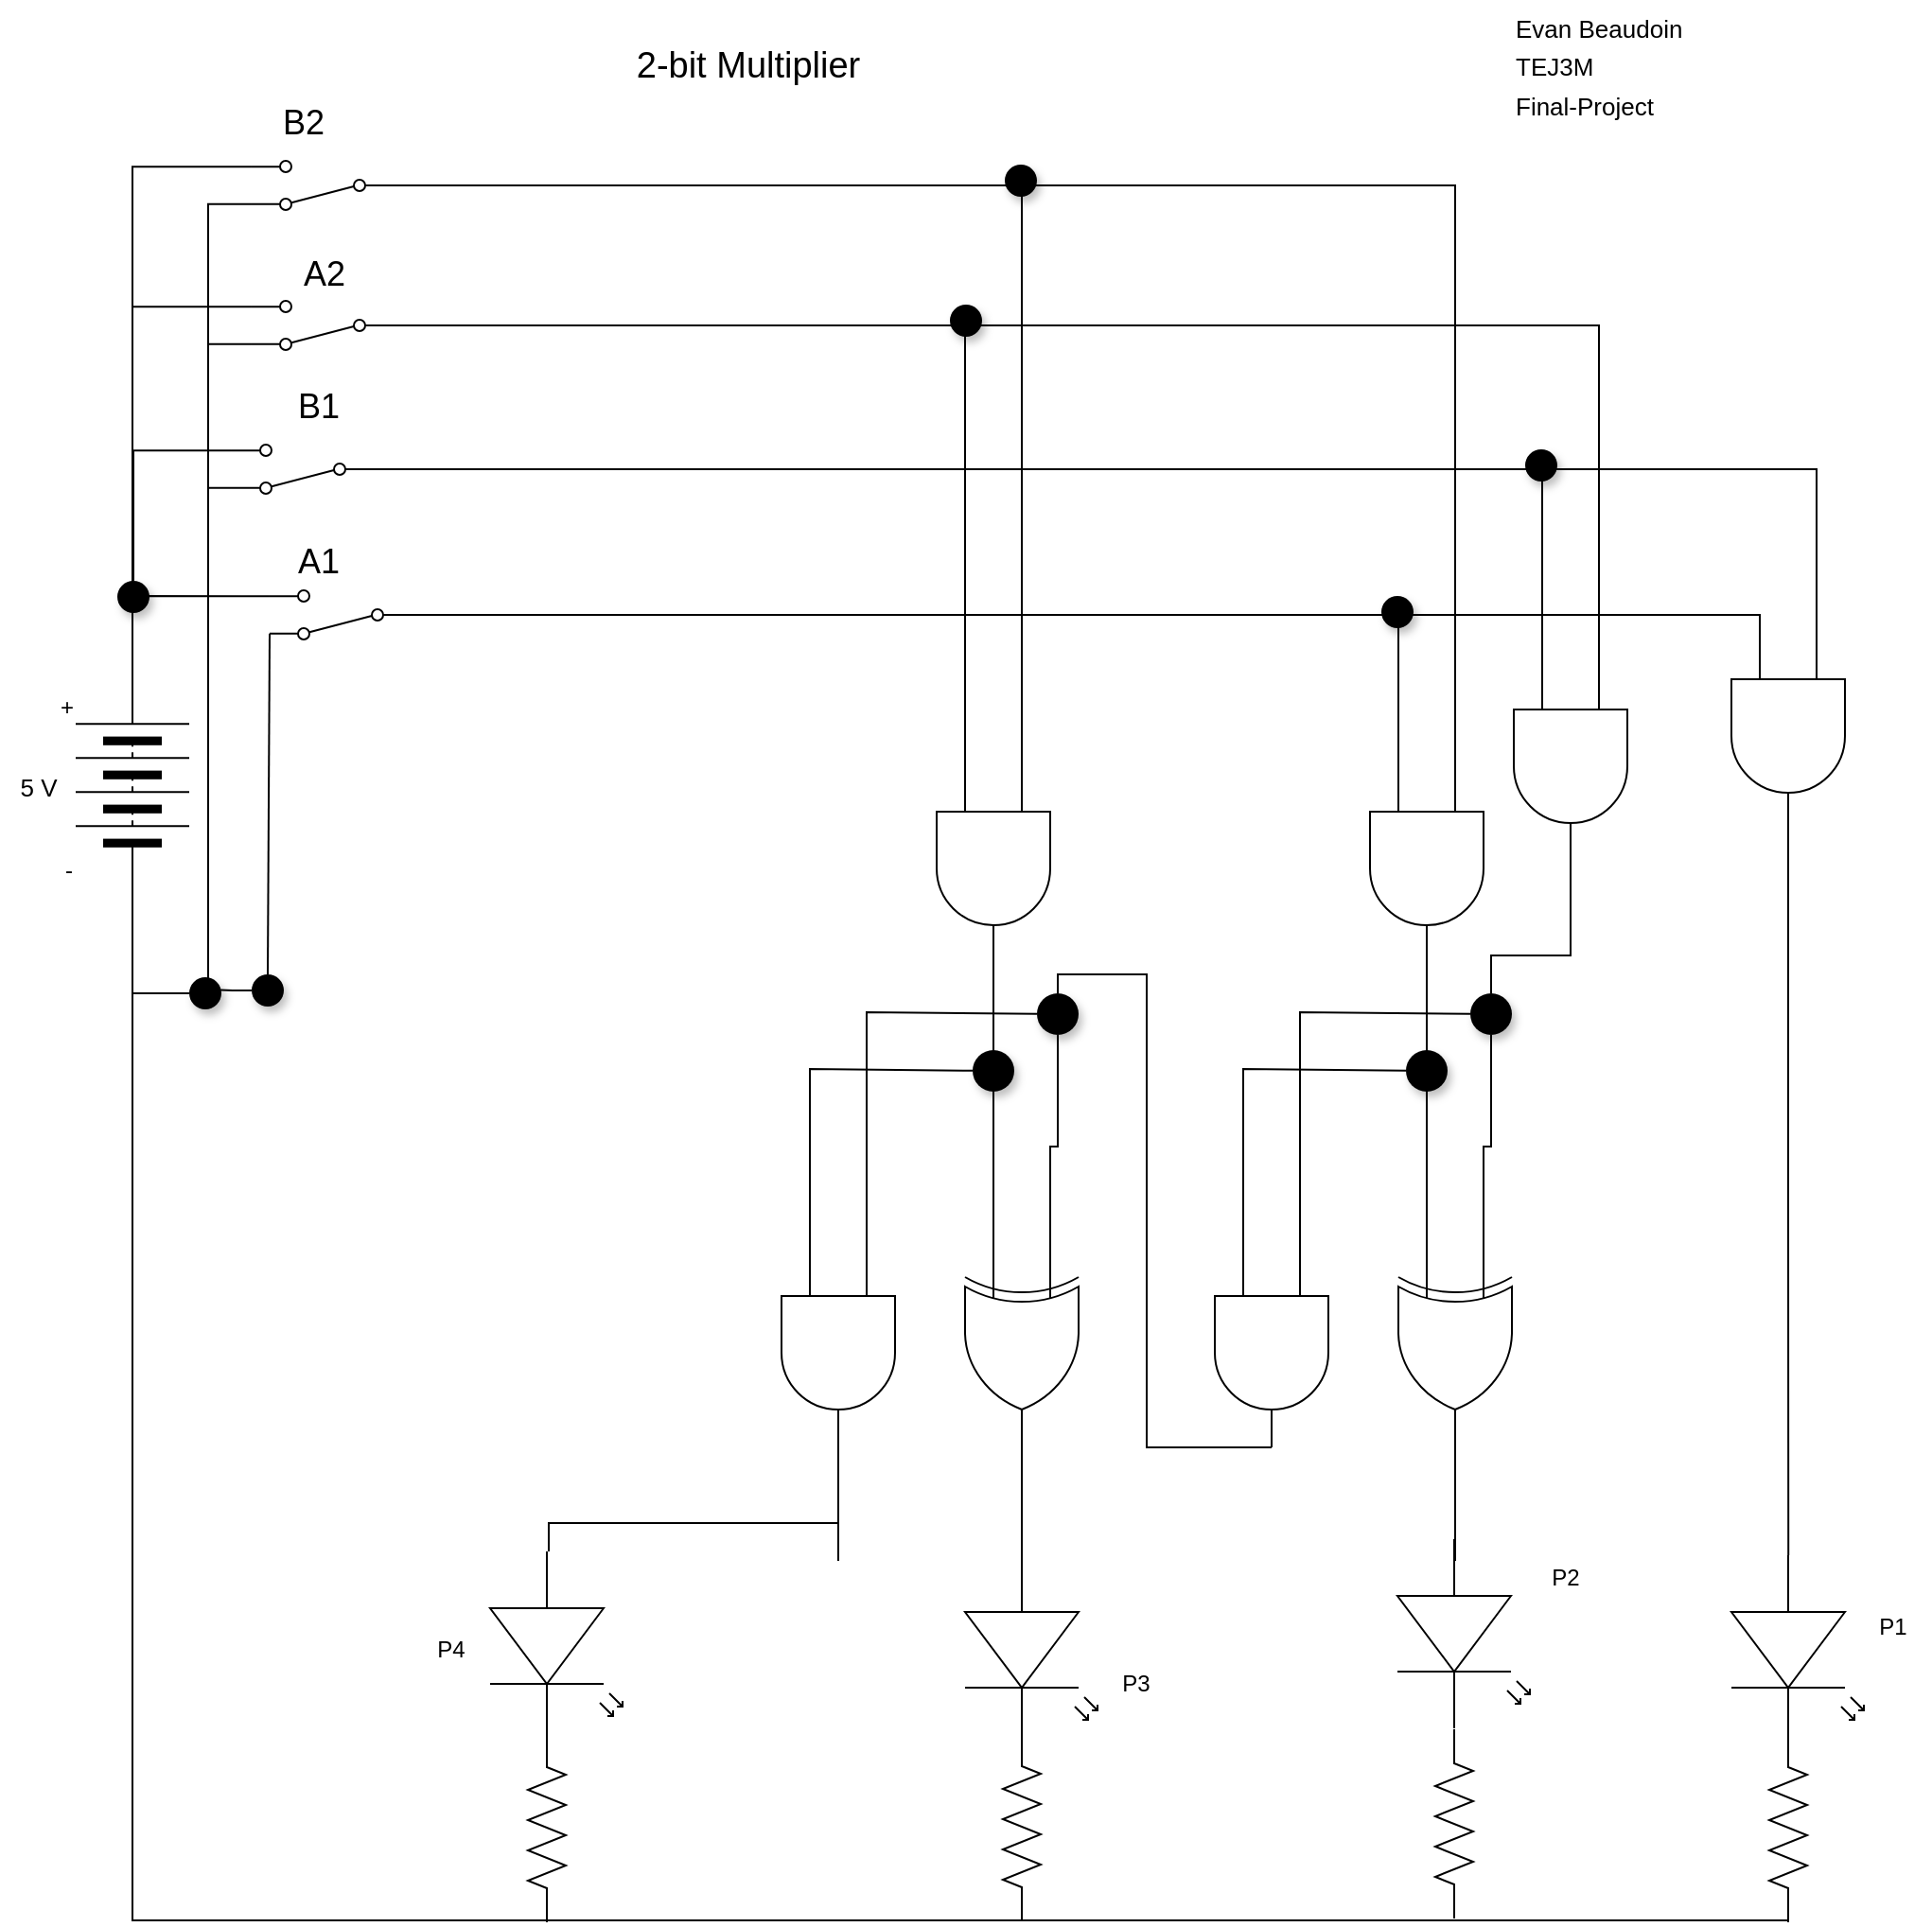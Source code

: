 <mxfile>
    <diagram id="qRXeNPkk8Y6__a-Ykwp_" name="Page-1">
        <mxGraphModel dx="1540" dy="1959" grid="1" gridSize="10" guides="1" tooltips="1" connect="1" arrows="1" fold="1" page="1" pageScale="1" pageWidth="827" pageHeight="1169" math="0" shadow="0">
            <root>
                <mxCell id="0"/>
                <mxCell id="1" parent="0"/>
                <mxCell id="38" style="html=1;exitX=1;exitY=0.5;exitDx=0;exitDy=0;endArrow=none;endFill=0;rounded=0;entryX=1;entryY=0.88;entryDx=0;entryDy=0;" parent="1" source="40" target="49" edge="1">
                    <mxGeometry relative="1" as="geometry">
                        <mxPoint x="160" y="210" as="targetPoint"/>
                        <Array as="points">
                            <mxPoint x="120" y="190"/>
                        </Array>
                    </mxGeometry>
                </mxCell>
                <mxCell id="91" style="edgeStyle=orthogonalEdgeStyle;rounded=0;html=1;entryX=1;entryY=0.88;entryDx=0;entryDy=0;fontSize=18;endArrow=none;endFill=0;" parent="1" source="40" target="87" edge="1">
                    <mxGeometry relative="1" as="geometry">
                        <Array as="points">
                            <mxPoint x="120" y="37"/>
                        </Array>
                    </mxGeometry>
                </mxCell>
                <mxCell id="92" style="edgeStyle=orthogonalEdgeStyle;rounded=0;html=1;entryX=1;entryY=0.88;entryDx=0;entryDy=0;fontSize=18;endArrow=none;endFill=0;" parent="1" source="40" target="88" edge="1">
                    <mxGeometry relative="1" as="geometry">
                        <Array as="points">
                            <mxPoint x="120" y="-37"/>
                        </Array>
                    </mxGeometry>
                </mxCell>
                <mxCell id="40" value="" style="pointerEvents=1;verticalLabelPosition=bottom;shadow=0;dashed=0;align=center;html=1;verticalAlign=top;shape=mxgraph.electrical.miscellaneous.batteryStack;rotation=-90;" parent="1" vertex="1">
                    <mxGeometry x="70" y="260" width="100" height="60" as="geometry"/>
                </mxCell>
                <mxCell id="41" value="+" style="text;html=1;align=center;verticalAlign=middle;resizable=0;points=[];autosize=1;strokeColor=none;fillColor=none;" parent="1" vertex="1">
                    <mxGeometry x="70" y="234" width="30" height="30" as="geometry"/>
                </mxCell>
                <mxCell id="42" value="-" style="text;html=1;align=center;verticalAlign=middle;resizable=0;points=[];autosize=1;strokeColor=none;fillColor=none;" parent="1" vertex="1">
                    <mxGeometry x="71" y="320" width="30" height="30" as="geometry"/>
                </mxCell>
                <mxCell id="44" value="" style="verticalLabelPosition=bottom;shadow=0;dashed=0;align=center;html=1;verticalAlign=top;shape=mxgraph.electrical.opto_electronics.led_2;pointerEvents=1;fontFamily=Helvetica;fontSize=11;fontColor=default;rotation=90;" parent="1" vertex="1">
                    <mxGeometry x="294" y="710" width="100" height="70" as="geometry"/>
                </mxCell>
                <mxCell id="46" value="&lt;font style=&quot;font-size: 13px;&quot;&gt;Evan Beaudoin&lt;br style=&quot;&quot;&gt;TEJ3M&lt;br&gt;Final-Project&lt;/font&gt;" style="text;html=1;align=left;verticalAlign=middle;resizable=0;points=[];autosize=1;strokeColor=none;fillColor=none;fontSize=17;fontFamily=Helvetica;fontColor=default;" parent="1" vertex="1">
                    <mxGeometry x="849" y="-125" width="110" height="70" as="geometry"/>
                </mxCell>
                <mxCell id="47" style="edgeStyle=none;rounded=0;html=1;exitX=1;exitY=0.12;exitDx=0;exitDy=0;endArrow=none;endFill=0;entryX=0.5;entryY=0;entryDx=0;entryDy=0;" parent="1" source="49" target="62" edge="1">
                    <mxGeometry relative="1" as="geometry">
                        <mxPoint x="200" y="390" as="targetPoint"/>
                    </mxGeometry>
                </mxCell>
                <mxCell id="49" value="" style="shape=mxgraph.electrical.electro-mechanical.twoWaySwitch;aspect=fixed;elSwitchState=2;rotation=-180;" parent="1" vertex="1">
                    <mxGeometry x="192.5" y="187" width="75" height="26" as="geometry"/>
                </mxCell>
                <mxCell id="52" value="2-bit Multiplier" style="text;html=1;align=center;verticalAlign=middle;resizable=0;points=[];autosize=1;strokeColor=none;fillColor=none;fontSize=19;" parent="1" vertex="1">
                    <mxGeometry x="375" y="-110" width="140" height="40" as="geometry"/>
                </mxCell>
                <mxCell id="53" value="&lt;font style=&quot;font-size: 18px;&quot;&gt;A1&lt;/font&gt;" style="text;html=1;align=center;verticalAlign=middle;resizable=0;points=[];autosize=1;strokeColor=none;fillColor=none;fontSize=11;fontFamily=Helvetica;fontColor=default;" parent="1" vertex="1">
                    <mxGeometry x="192.5" y="152" width="50" height="40" as="geometry"/>
                </mxCell>
                <mxCell id="54" value="5 V" style="text;html=1;align=center;verticalAlign=middle;resizable=0;points=[];autosize=1;strokeColor=none;fillColor=none;fontSize=13;" parent="1" vertex="1">
                    <mxGeometry x="50" y="276" width="40" height="30" as="geometry"/>
                </mxCell>
                <mxCell id="55" style="edgeStyle=orthogonalEdgeStyle;html=1;entryX=1;entryY=0.88;entryDx=0;entryDy=0;rounded=0;endArrow=none;endFill=0;" parent="1" source="56" target="60" edge="1">
                    <mxGeometry relative="1" as="geometry">
                        <Array as="points">
                            <mxPoint x="121" y="113"/>
                        </Array>
                    </mxGeometry>
                </mxCell>
                <mxCell id="56" value="" style="ellipse;whiteSpace=wrap;html=1;aspect=fixed;fontFamily=Helvetica;fontSize=11;fillColor=#000000;fontColor=#ffffff;strokeColor=none;fillStyle=solid;shadow=1;" parent="1" vertex="1">
                    <mxGeometry x="112" y="182" width="17" height="17" as="geometry"/>
                </mxCell>
                <mxCell id="57" value="" style="pointerEvents=1;verticalLabelPosition=bottom;shadow=0;dashed=0;align=center;html=1;verticalAlign=top;shape=mxgraph.electrical.resistors.resistor_2;rotation=-90;" parent="1" vertex="1">
                    <mxGeometry x="289" y="831" width="100" height="20" as="geometry"/>
                </mxCell>
                <mxCell id="58" style="edgeStyle=orthogonalEdgeStyle;rounded=0;html=1;exitX=1;exitY=0.12;exitDx=0;exitDy=0;endArrow=none;endFill=0;" parent="1" source="60" edge="1">
                    <mxGeometry relative="1" as="geometry">
                        <mxPoint x="160" y="400" as="targetPoint"/>
                        <Array as="points">
                            <mxPoint x="160" y="133"/>
                        </Array>
                    </mxGeometry>
                </mxCell>
                <mxCell id="60" value="" style="shape=mxgraph.electrical.electro-mechanical.twoWaySwitch;aspect=fixed;elSwitchState=2;rotation=-180;" parent="1" vertex="1">
                    <mxGeometry x="172.5" y="110" width="75" height="26" as="geometry"/>
                </mxCell>
                <mxCell id="81" style="edgeStyle=orthogonalEdgeStyle;rounded=0;html=1;entryX=0.974;entryY=0.395;entryDx=0;entryDy=0;entryPerimeter=0;endArrow=none;endFill=0;" parent="1" source="62" target="64" edge="1">
                    <mxGeometry relative="1" as="geometry"/>
                </mxCell>
                <mxCell id="62" value="" style="ellipse;whiteSpace=wrap;html=1;aspect=fixed;fontFamily=Helvetica;fontSize=11;fillColor=#000000;fontColor=#ffffff;strokeColor=none;fillStyle=solid;shadow=1;" parent="1" vertex="1">
                    <mxGeometry x="183" y="390" width="17" height="17" as="geometry"/>
                </mxCell>
                <mxCell id="63" value="" style="edgeStyle=orthogonalEdgeStyle;rounded=0;html=1;entryX=0;entryY=0.5;entryDx=0;entryDy=0;entryPerimeter=0;endArrow=none;endFill=0;" parent="1" source="40" target="64" edge="1">
                    <mxGeometry relative="1" as="geometry">
                        <mxPoint x="120.016" y="340" as="sourcePoint"/>
                        <mxPoint x="220" y="400" as="targetPoint"/>
                        <Array as="points"/>
                    </mxGeometry>
                </mxCell>
                <mxCell id="89" style="edgeStyle=orthogonalEdgeStyle;rounded=0;html=1;entryX=1;entryY=0.12;entryDx=0;entryDy=0;fontSize=18;endArrow=none;endFill=0;" parent="1" source="64" target="87" edge="1">
                    <mxGeometry relative="1" as="geometry">
                        <Array as="points">
                            <mxPoint x="160" y="57"/>
                        </Array>
                    </mxGeometry>
                </mxCell>
                <mxCell id="90" style="edgeStyle=orthogonalEdgeStyle;rounded=0;html=1;entryX=1;entryY=0.12;entryDx=0;entryDy=0;fontSize=18;endArrow=none;endFill=0;" parent="1" source="64" target="88" edge="1">
                    <mxGeometry relative="1" as="geometry">
                        <Array as="points">
                            <mxPoint x="160" y="-17"/>
                        </Array>
                    </mxGeometry>
                </mxCell>
                <mxCell id="64" value="" style="ellipse;whiteSpace=wrap;html=1;aspect=fixed;fontFamily=Helvetica;fontSize=11;fillColor=#000000;fontColor=#ffffff;strokeColor=none;fillStyle=solid;shadow=1;" parent="1" vertex="1">
                    <mxGeometry x="150" y="391.5" width="17" height="17" as="geometry"/>
                </mxCell>
                <mxCell id="82" style="edgeStyle=orthogonalEdgeStyle;rounded=0;html=1;entryX=0;entryY=0.57;entryDx=0;entryDy=0;entryPerimeter=0;endArrow=none;endFill=0;" parent="1" source="65" target="72" edge="1">
                    <mxGeometry relative="1" as="geometry"/>
                </mxCell>
                <mxCell id="83" style="edgeStyle=orthogonalEdgeStyle;rounded=0;html=1;exitX=0;exitY=0.75;exitDx=0;exitDy=0;exitPerimeter=0;entryX=0;entryY=0.5;entryDx=0;entryDy=0;endArrow=none;endFill=0;" parent="1" source="65" target="49" edge="1">
                    <mxGeometry relative="1" as="geometry">
                        <Array as="points">
                            <mxPoint x="980" y="200"/>
                        </Array>
                    </mxGeometry>
                </mxCell>
                <mxCell id="84" style="edgeStyle=orthogonalEdgeStyle;rounded=0;html=1;exitX=0;exitY=0.25;exitDx=0;exitDy=0;exitPerimeter=0;entryX=0;entryY=0.5;entryDx=0;entryDy=0;endArrow=none;endFill=0;" parent="1" source="65" target="60" edge="1">
                    <mxGeometry relative="1" as="geometry">
                        <Array as="points">
                            <mxPoint x="1010" y="123"/>
                        </Array>
                    </mxGeometry>
                </mxCell>
                <mxCell id="65" value="" style="verticalLabelPosition=bottom;shadow=0;dashed=0;align=center;html=1;verticalAlign=top;shape=mxgraph.electrical.logic_gates.logic_gate;operation=and;rotation=90;" parent="1" vertex="1">
                    <mxGeometry x="945" y="234" width="100" height="60" as="geometry"/>
                </mxCell>
                <mxCell id="67" value="P4" style="text;html=1;align=center;verticalAlign=middle;resizable=0;points=[];autosize=1;strokeColor=none;fillColor=none;" parent="1" vertex="1">
                    <mxGeometry x="267.5" y="732" width="40" height="30" as="geometry"/>
                </mxCell>
                <mxCell id="68" value="" style="verticalLabelPosition=bottom;shadow=0;dashed=0;align=center;html=1;verticalAlign=top;shape=mxgraph.electrical.opto_electronics.led_2;pointerEvents=1;fontFamily=Helvetica;fontSize=11;fontColor=default;rotation=90;" parent="1" vertex="1">
                    <mxGeometry x="545" y="712" width="100" height="70" as="geometry"/>
                </mxCell>
                <mxCell id="69" value="" style="pointerEvents=1;verticalLabelPosition=bottom;shadow=0;dashed=0;align=center;html=1;verticalAlign=top;shape=mxgraph.electrical.resistors.resistor_2;rotation=-90;" parent="1" vertex="1">
                    <mxGeometry x="540" y="830.5" width="100" height="20" as="geometry"/>
                </mxCell>
                <mxCell id="70" value="" style="verticalLabelPosition=bottom;shadow=0;dashed=0;align=center;html=1;verticalAlign=top;shape=mxgraph.electrical.opto_electronics.led_2;pointerEvents=1;fontFamily=Helvetica;fontSize=11;fontColor=default;rotation=90;" parent="1" vertex="1">
                    <mxGeometry x="773.5" y="703.5" width="100" height="70" as="geometry"/>
                </mxCell>
                <mxCell id="116" style="edgeStyle=none;html=1;" edge="1" parent="1" source="71" target="70">
                    <mxGeometry relative="1" as="geometry"/>
                </mxCell>
                <mxCell id="71" value="" style="pointerEvents=1;verticalLabelPosition=bottom;shadow=0;dashed=0;align=center;html=1;verticalAlign=top;shape=mxgraph.electrical.resistors.resistor_2;rotation=-90;" parent="1" vertex="1">
                    <mxGeometry x="768.5" y="829" width="100" height="20" as="geometry"/>
                </mxCell>
                <mxCell id="72" value="" style="verticalLabelPosition=bottom;shadow=0;dashed=0;align=center;html=1;verticalAlign=top;shape=mxgraph.electrical.opto_electronics.led_2;pointerEvents=1;fontFamily=Helvetica;fontSize=11;fontColor=default;rotation=90;" parent="1" vertex="1">
                    <mxGeometry x="950" y="712" width="100" height="70" as="geometry"/>
                </mxCell>
                <mxCell id="150" style="edgeStyle=orthogonalEdgeStyle;rounded=0;html=1;entryX=0;entryY=0.5;entryDx=0;entryDy=0;endArrow=none;endFill=0;" edge="1" parent="1" source="73" target="40">
                    <mxGeometry relative="1" as="geometry">
                        <Array as="points">
                            <mxPoint x="995" y="890"/>
                            <mxPoint x="120" y="890"/>
                        </Array>
                    </mxGeometry>
                </mxCell>
                <mxCell id="73" value="" style="pointerEvents=1;verticalLabelPosition=bottom;shadow=0;dashed=0;align=center;html=1;verticalAlign=top;shape=mxgraph.electrical.resistors.resistor_2;rotation=-90;" parent="1" vertex="1">
                    <mxGeometry x="945" y="831" width="100" height="20" as="geometry"/>
                </mxCell>
                <mxCell id="77" value="P3" style="text;html=1;align=center;verticalAlign=middle;resizable=0;points=[];autosize=1;strokeColor=none;fillColor=none;" parent="1" vertex="1">
                    <mxGeometry x="630" y="750" width="40" height="30" as="geometry"/>
                </mxCell>
                <mxCell id="78" value="P2" style="text;html=1;align=center;verticalAlign=middle;resizable=0;points=[];autosize=1;strokeColor=none;fillColor=none;" parent="1" vertex="1">
                    <mxGeometry x="857" y="694" width="40" height="30" as="geometry"/>
                </mxCell>
                <mxCell id="79" value="P1" style="text;html=1;align=center;verticalAlign=middle;resizable=0;points=[];autosize=1;strokeColor=none;fillColor=none;" parent="1" vertex="1">
                    <mxGeometry x="1030" y="720" width="40" height="30" as="geometry"/>
                </mxCell>
                <mxCell id="85" value="&lt;font style=&quot;font-size: 18px;&quot;&gt;B1&lt;/font&gt;" style="text;html=1;align=center;verticalAlign=middle;resizable=0;points=[];autosize=1;strokeColor=none;fillColor=none;fontSize=11;fontFamily=Helvetica;fontColor=default;" parent="1" vertex="1">
                    <mxGeometry x="192.5" y="70" width="50" height="40" as="geometry"/>
                </mxCell>
                <mxCell id="87" value="" style="shape=mxgraph.electrical.electro-mechanical.twoWaySwitch;aspect=fixed;elSwitchState=2;rotation=-180;" parent="1" vertex="1">
                    <mxGeometry x="183" y="34" width="75" height="26" as="geometry"/>
                </mxCell>
                <mxCell id="88" value="" style="shape=mxgraph.electrical.electro-mechanical.twoWaySwitch;aspect=fixed;elSwitchState=2;rotation=-180;" parent="1" vertex="1">
                    <mxGeometry x="183" y="-40" width="75" height="26" as="geometry"/>
                </mxCell>
                <mxCell id="93" value="A2" style="text;html=1;align=center;verticalAlign=middle;resizable=0;points=[];autosize=1;strokeColor=none;fillColor=none;fontSize=18;" parent="1" vertex="1">
                    <mxGeometry x="195.5" width="50" height="40" as="geometry"/>
                </mxCell>
                <mxCell id="94" value="B2" style="text;html=1;align=center;verticalAlign=middle;resizable=0;points=[];autosize=1;strokeColor=none;fillColor=none;fontSize=18;" parent="1" vertex="1">
                    <mxGeometry x="185" y="-80" width="50" height="40" as="geometry"/>
                </mxCell>
                <mxCell id="130" style="edgeStyle=orthogonalEdgeStyle;html=1;entryX=0;entryY=0.57;entryDx=0;entryDy=0;entryPerimeter=0;rounded=0;endArrow=none;endFill=0;" edge="1" parent="1" source="124" target="44">
                    <mxGeometry relative="1" as="geometry">
                        <Array as="points">
                            <mxPoint x="493" y="680"/>
                            <mxPoint x="340" y="680"/>
                            <mxPoint x="340" y="695"/>
                        </Array>
                    </mxGeometry>
                </mxCell>
                <mxCell id="148" style="edgeStyle=orthogonalEdgeStyle;rounded=0;html=1;exitX=0;exitY=0.75;exitDx=0;exitDy=0;exitPerimeter=0;entryX=0;entryY=0.5;entryDx=0;entryDy=0;endArrow=none;endFill=0;" edge="1" parent="1" source="132" target="49">
                    <mxGeometry relative="1" as="geometry"/>
                </mxCell>
                <mxCell id="149" style="edgeStyle=orthogonalEdgeStyle;rounded=0;html=1;exitX=0;exitY=0.25;exitDx=0;exitDy=0;exitPerimeter=0;entryX=0;entryY=0.5;entryDx=0;entryDy=0;endArrow=none;endFill=0;" edge="1" parent="1" source="132" target="88">
                    <mxGeometry relative="1" as="geometry"/>
                </mxCell>
                <mxCell id="132" value="" style="verticalLabelPosition=bottom;shadow=0;dashed=0;align=center;html=1;verticalAlign=top;shape=mxgraph.electrical.logic_gates.logic_gate;operation=and;rotation=90;" vertex="1" parent="1">
                    <mxGeometry x="754" y="304" width="100" height="60" as="geometry"/>
                </mxCell>
                <mxCell id="145" style="edgeStyle=orthogonalEdgeStyle;rounded=0;html=1;exitX=0;exitY=0.75;exitDx=0;exitDy=0;exitPerimeter=0;entryX=0;entryY=0.5;entryDx=0;entryDy=0;endArrow=none;endFill=0;" edge="1" parent="1" source="133" target="87">
                    <mxGeometry relative="1" as="geometry"/>
                </mxCell>
                <mxCell id="146" style="edgeStyle=orthogonalEdgeStyle;rounded=0;html=1;exitX=0;exitY=0.25;exitDx=0;exitDy=0;exitPerimeter=0;entryX=0;entryY=0.5;entryDx=0;entryDy=0;endArrow=none;endFill=0;" edge="1" parent="1" source="133" target="88">
                    <mxGeometry relative="1" as="geometry"/>
                </mxCell>
                <mxCell id="133" value="" style="verticalLabelPosition=bottom;shadow=0;dashed=0;align=center;html=1;verticalAlign=top;shape=mxgraph.electrical.logic_gates.logic_gate;operation=and;rotation=90;" vertex="1" parent="1">
                    <mxGeometry x="525" y="304" width="100" height="60" as="geometry"/>
                </mxCell>
                <mxCell id="135" style="edgeStyle=orthogonalEdgeStyle;rounded=0;html=1;exitX=1;exitY=0.5;exitDx=0;exitDy=0;exitPerimeter=0;entryX=0;entryY=0.5;entryDx=0;entryDy=0;endArrow=none;endFill=0;" edge="1" parent="1" source="134" target="108">
                    <mxGeometry relative="1" as="geometry">
                        <Array as="points">
                            <mxPoint x="880" y="380"/>
                            <mxPoint x="838" y="380"/>
                        </Array>
                    </mxGeometry>
                </mxCell>
                <mxCell id="140" style="edgeStyle=orthogonalEdgeStyle;rounded=0;html=1;exitX=0;exitY=0.75;exitDx=0;exitDy=0;exitPerimeter=0;endArrow=none;endFill=0;entryX=0;entryY=0.5;entryDx=0;entryDy=0;" edge="1" parent="1" source="134" target="60">
                    <mxGeometry relative="1" as="geometry">
                        <mxPoint x="290" y="140" as="targetPoint"/>
                    </mxGeometry>
                </mxCell>
                <mxCell id="141" style="edgeStyle=orthogonalEdgeStyle;rounded=0;html=1;exitX=0;exitY=0.25;exitDx=0;exitDy=0;exitPerimeter=0;entryX=0;entryY=0.5;entryDx=0;entryDy=0;endArrow=none;endFill=0;" edge="1" parent="1" source="134" target="87">
                    <mxGeometry relative="1" as="geometry"/>
                </mxCell>
                <mxCell id="134" value="" style="verticalLabelPosition=bottom;shadow=0;dashed=0;align=center;html=1;verticalAlign=top;shape=mxgraph.electrical.logic_gates.logic_gate;operation=and;rotation=90;" vertex="1" parent="1">
                    <mxGeometry x="830" y="250" width="100" height="60" as="geometry"/>
                </mxCell>
                <mxCell id="98" style="edgeStyle=orthogonalEdgeStyle;rounded=0;html=1;fontSize=18;endArrow=none;endFill=0;" parent="1" source="96" edge="1">
                    <mxGeometry relative="1" as="geometry">
                        <mxPoint x="819" y="700" as="targetPoint"/>
                    </mxGeometry>
                </mxCell>
                <mxCell id="96" value="" style="verticalLabelPosition=bottom;shadow=0;dashed=0;align=center;html=1;verticalAlign=top;shape=mxgraph.electrical.logic_gates.logic_gate;operation=xor;fontSize=18;rotation=90;" parent="1" vertex="1">
                    <mxGeometry x="769" y="560" width="100" height="60" as="geometry"/>
                </mxCell>
                <mxCell id="143" style="edgeStyle=orthogonalEdgeStyle;rounded=0;html=1;entryX=0;entryY=0.5;entryDx=0;entryDy=0;endArrow=none;endFill=0;" edge="1" parent="1" source="97" target="126">
                    <mxGeometry relative="1" as="geometry">
                        <Array as="points">
                            <mxPoint x="656" y="640"/>
                            <mxPoint x="656" y="390"/>
                            <mxPoint x="609" y="390"/>
                        </Array>
                    </mxGeometry>
                </mxCell>
                <mxCell id="97" value="" style="verticalLabelPosition=bottom;shadow=0;dashed=0;align=center;html=1;verticalAlign=top;shape=mxgraph.electrical.logic_gates.logic_gate;operation=and;fontSize=18;rotation=90;" parent="1" vertex="1">
                    <mxGeometry x="672" y="560" width="100" height="60" as="geometry"/>
                </mxCell>
                <mxCell id="112" style="edgeStyle=orthogonalEdgeStyle;rounded=0;html=1;entryX=0;entryY=0.25;entryDx=0;entryDy=0;entryPerimeter=0;fontSize=18;endArrow=none;endFill=0;" parent="1" source="108" target="97" edge="1">
                    <mxGeometry relative="1" as="geometry">
                        <Array as="points">
                            <mxPoint x="737" y="410"/>
                        </Array>
                    </mxGeometry>
                </mxCell>
                <mxCell id="136" style="edgeStyle=orthogonalEdgeStyle;rounded=0;html=1;entryX=0;entryY=0.25;entryDx=0;entryDy=0;entryPerimeter=0;endArrow=none;endFill=0;" edge="1" parent="1" source="108" target="96">
                    <mxGeometry relative="1" as="geometry"/>
                </mxCell>
                <mxCell id="108" value="" style="ellipse;whiteSpace=wrap;html=1;aspect=fixed;fontFamily=Helvetica;fontSize=11;fillColor=#000000;fontColor=#ffffff;strokeColor=none;fillStyle=solid;shadow=1;rotation=90;" parent="1" vertex="1">
                    <mxGeometry x="827" y="400" width="22" height="22" as="geometry"/>
                </mxCell>
                <mxCell id="110" value="" style="edgeStyle=orthogonalEdgeStyle;rounded=0;html=1;exitX=0;exitY=0.75;exitDx=0;exitDy=0;exitPerimeter=0;fontSize=18;endArrow=none;endFill=0;entryX=1.022;entryY=0.498;entryDx=0;entryDy=0;entryPerimeter=0;" parent="1" source="96" edge="1">
                    <mxGeometry relative="1" as="geometry">
                        <mxPoint x="804" y="380" as="targetPoint"/>
                        <mxPoint x="804" y="540" as="sourcePoint"/>
                        <Array as="points"/>
                    </mxGeometry>
                </mxCell>
                <mxCell id="113" style="edgeStyle=orthogonalEdgeStyle;rounded=0;html=1;entryX=0;entryY=0.75;entryDx=0;entryDy=0;entryPerimeter=0;fontSize=18;endArrow=none;endFill=0;" parent="1" source="111" target="97" edge="1">
                    <mxGeometry relative="1" as="geometry">
                        <Array as="points">
                            <mxPoint x="707" y="440"/>
                        </Array>
                    </mxGeometry>
                </mxCell>
                <mxCell id="111" value="" style="ellipse;whiteSpace=wrap;html=1;aspect=fixed;fontFamily=Helvetica;fontSize=11;fillColor=#000000;fontColor=#ffffff;strokeColor=none;fillStyle=solid;shadow=1;rotation=90;" parent="1" vertex="1">
                    <mxGeometry x="793" y="430" width="22" height="22" as="geometry"/>
                </mxCell>
                <mxCell id="120" style="edgeStyle=orthogonalEdgeStyle;rounded=0;html=1;fontSize=18;endArrow=none;endFill=0;" edge="1" parent="1" source="122">
                    <mxGeometry relative="1" as="geometry">
                        <mxPoint x="590" y="700" as="targetPoint"/>
                    </mxGeometry>
                </mxCell>
                <mxCell id="122" value="" style="verticalLabelPosition=bottom;shadow=0;dashed=0;align=center;html=1;verticalAlign=top;shape=mxgraph.electrical.logic_gates.logic_gate;operation=xor;fontSize=18;rotation=90;" vertex="1" parent="1">
                    <mxGeometry x="540" y="560" width="100" height="60" as="geometry"/>
                </mxCell>
                <mxCell id="123" style="edgeStyle=orthogonalEdgeStyle;rounded=0;html=1;fontSize=18;endArrow=none;endFill=0;" edge="1" parent="1" source="124">
                    <mxGeometry relative="1" as="geometry">
                        <mxPoint x="493" y="700" as="targetPoint"/>
                    </mxGeometry>
                </mxCell>
                <mxCell id="124" value="" style="verticalLabelPosition=bottom;shadow=0;dashed=0;align=center;html=1;verticalAlign=top;shape=mxgraph.electrical.logic_gates.logic_gate;operation=and;fontSize=18;rotation=90;" vertex="1" parent="1">
                    <mxGeometry x="443" y="560" width="100" height="60" as="geometry"/>
                </mxCell>
                <mxCell id="125" style="edgeStyle=orthogonalEdgeStyle;rounded=0;html=1;entryX=0;entryY=0.25;entryDx=0;entryDy=0;entryPerimeter=0;fontSize=18;endArrow=none;endFill=0;" edge="1" parent="1" source="126" target="124">
                    <mxGeometry relative="1" as="geometry">
                        <Array as="points">
                            <mxPoint x="508" y="410"/>
                        </Array>
                    </mxGeometry>
                </mxCell>
                <mxCell id="144" style="edgeStyle=orthogonalEdgeStyle;rounded=0;html=1;entryX=0;entryY=0.25;entryDx=0;entryDy=0;entryPerimeter=0;endArrow=none;endFill=0;" edge="1" parent="1" source="126" target="122">
                    <mxGeometry relative="1" as="geometry"/>
                </mxCell>
                <mxCell id="126" value="" style="ellipse;whiteSpace=wrap;html=1;aspect=fixed;fontFamily=Helvetica;fontSize=11;fillColor=#000000;fontColor=#ffffff;strokeColor=none;fillStyle=solid;shadow=1;rotation=90;" vertex="1" parent="1">
                    <mxGeometry x="598" y="400" width="22" height="22" as="geometry"/>
                </mxCell>
                <mxCell id="127" value="" style="edgeStyle=orthogonalEdgeStyle;rounded=0;html=1;exitX=0;exitY=0.75;exitDx=0;exitDy=0;exitPerimeter=0;fontSize=18;endArrow=none;endFill=0;entryX=1.022;entryY=0.498;entryDx=0;entryDy=0;entryPerimeter=0;" edge="1" parent="1" source="122">
                    <mxGeometry relative="1" as="geometry">
                        <mxPoint x="575" y="380" as="targetPoint"/>
                        <mxPoint x="575" y="540" as="sourcePoint"/>
                        <Array as="points"/>
                    </mxGeometry>
                </mxCell>
                <mxCell id="128" style="edgeStyle=orthogonalEdgeStyle;rounded=0;html=1;entryX=0;entryY=0.75;entryDx=0;entryDy=0;entryPerimeter=0;fontSize=18;endArrow=none;endFill=0;" edge="1" parent="1" source="129" target="124">
                    <mxGeometry relative="1" as="geometry">
                        <Array as="points">
                            <mxPoint x="478" y="440"/>
                        </Array>
                    </mxGeometry>
                </mxCell>
                <mxCell id="129" value="" style="ellipse;whiteSpace=wrap;html=1;aspect=fixed;fontFamily=Helvetica;fontSize=11;fillColor=#000000;fontColor=#ffffff;strokeColor=none;fillStyle=solid;shadow=1;rotation=90;" vertex="1" parent="1">
                    <mxGeometry x="564" y="430" width="22" height="22" as="geometry"/>
                </mxCell>
                <mxCell id="151" value="" style="ellipse;whiteSpace=wrap;html=1;aspect=fixed;fontFamily=Helvetica;fontSize=11;fillColor=#000000;fontColor=#ffffff;strokeColor=none;fillStyle=solid;shadow=1;" vertex="1" parent="1">
                    <mxGeometry x="581" y="-38" width="17" height="17" as="geometry"/>
                </mxCell>
                <mxCell id="152" value="" style="ellipse;whiteSpace=wrap;html=1;aspect=fixed;fontFamily=Helvetica;fontSize=11;fillColor=#000000;fontColor=#ffffff;strokeColor=none;fillStyle=solid;shadow=1;" vertex="1" parent="1">
                    <mxGeometry x="552" y="36" width="17" height="17" as="geometry"/>
                </mxCell>
                <mxCell id="154" value="" style="ellipse;whiteSpace=wrap;html=1;aspect=fixed;fontFamily=Helvetica;fontSize=11;fillColor=#000000;fontColor=#ffffff;strokeColor=none;fillStyle=solid;shadow=1;" vertex="1" parent="1">
                    <mxGeometry x="780" y="190" width="17" height="17" as="geometry"/>
                </mxCell>
                <mxCell id="155" value="" style="ellipse;whiteSpace=wrap;html=1;aspect=fixed;fontFamily=Helvetica;fontSize=11;fillColor=#000000;fontColor=#ffffff;strokeColor=none;fillStyle=solid;shadow=1;" vertex="1" parent="1">
                    <mxGeometry x="856" y="112.5" width="17" height="17" as="geometry"/>
                </mxCell>
            </root>
        </mxGraphModel>
    </diagram>
</mxfile>